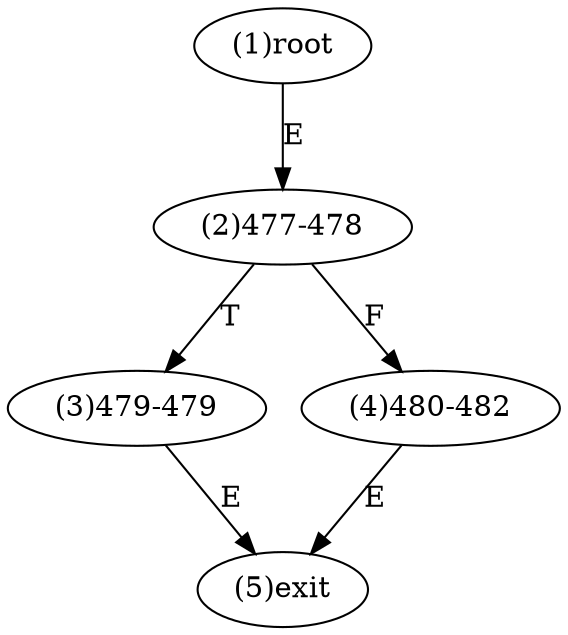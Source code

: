 digraph "" { 
1[ label="(1)root"];
2[ label="(2)477-478"];
3[ label="(3)479-479"];
4[ label="(4)480-482"];
5[ label="(5)exit"];
1->2[ label="E"];
2->4[ label="F"];
2->3[ label="T"];
3->5[ label="E"];
4->5[ label="E"];
}
